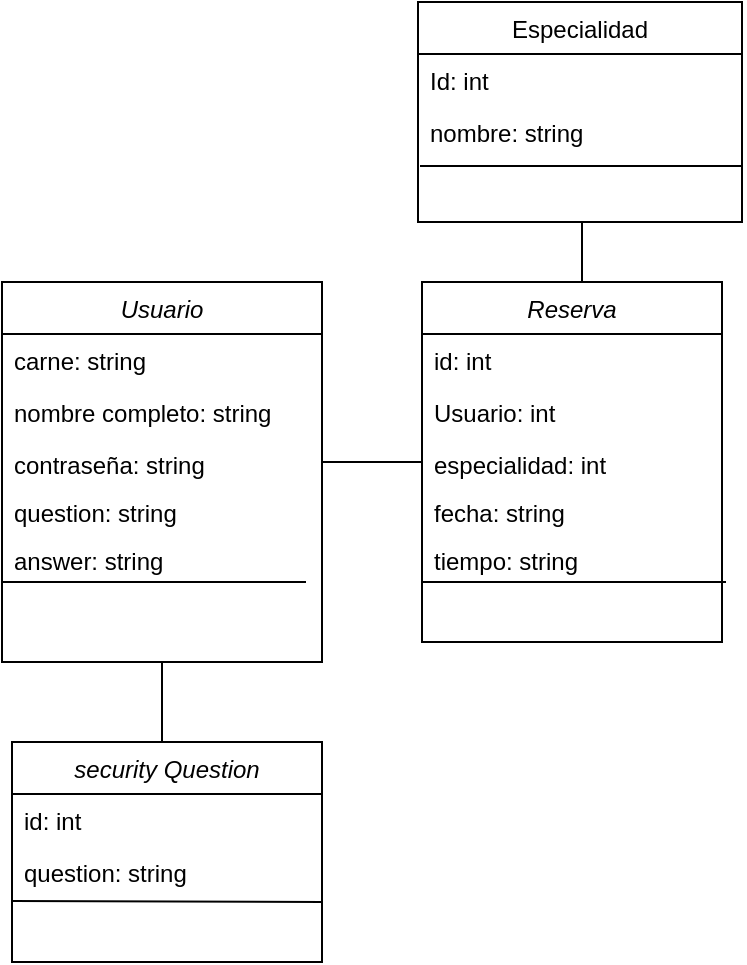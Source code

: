 <mxfile version="14.6.0" type="github">
  <diagram id="C5RBs43oDa-KdzZeNtuy" name="Page-1">
    <mxGraphModel dx="723" dy="375" grid="1" gridSize="10" guides="1" tooltips="1" connect="1" arrows="1" fold="1" page="1" pageScale="1" pageWidth="827" pageHeight="1169" math="0" shadow="0">
      <root>
        <mxCell id="WIyWlLk6GJQsqaUBKTNV-0" />
        <mxCell id="WIyWlLk6GJQsqaUBKTNV-1" parent="WIyWlLk6GJQsqaUBKTNV-0" />
        <mxCell id="zkfFHV4jXpPFQw0GAbJ--0" value="Reserva" style="swimlane;fontStyle=2;align=center;verticalAlign=top;childLayout=stackLayout;horizontal=1;startSize=26;horizontalStack=0;resizeParent=1;resizeLast=0;collapsible=1;marginBottom=0;rounded=0;shadow=0;strokeWidth=1;" parent="WIyWlLk6GJQsqaUBKTNV-1" vertex="1">
          <mxGeometry x="510" y="260" width="150" height="180" as="geometry">
            <mxRectangle x="230" y="140" width="160" height="26" as="alternateBounds" />
          </mxGeometry>
        </mxCell>
        <mxCell id="zkfFHV4jXpPFQw0GAbJ--1" value="id: int" style="text;align=left;verticalAlign=top;spacingLeft=4;spacingRight=4;overflow=hidden;rotatable=0;points=[[0,0.5],[1,0.5]];portConstraint=eastwest;" parent="zkfFHV4jXpPFQw0GAbJ--0" vertex="1">
          <mxGeometry y="26" width="150" height="26" as="geometry" />
        </mxCell>
        <mxCell id="zkfFHV4jXpPFQw0GAbJ--2" value="Usuario: int" style="text;align=left;verticalAlign=top;spacingLeft=4;spacingRight=4;overflow=hidden;rotatable=0;points=[[0,0.5],[1,0.5]];portConstraint=eastwest;rounded=0;shadow=0;html=0;" parent="zkfFHV4jXpPFQw0GAbJ--0" vertex="1">
          <mxGeometry y="52" width="150" height="26" as="geometry" />
        </mxCell>
        <mxCell id="zkfFHV4jXpPFQw0GAbJ--5" value="especialidad: int" style="text;align=left;verticalAlign=top;spacingLeft=4;spacingRight=4;overflow=hidden;rotatable=0;points=[[0,0.5],[1,0.5]];portConstraint=eastwest;" parent="zkfFHV4jXpPFQw0GAbJ--0" vertex="1">
          <mxGeometry y="78" width="150" height="24" as="geometry" />
        </mxCell>
        <mxCell id="stDmXNaCfU_MDiOvj2qi-8" value="fecha: string" style="text;align=left;verticalAlign=top;spacingLeft=4;spacingRight=4;overflow=hidden;rotatable=0;points=[[0,0.5],[1,0.5]];portConstraint=eastwest;" vertex="1" parent="zkfFHV4jXpPFQw0GAbJ--0">
          <mxGeometry y="102" width="150" height="24" as="geometry" />
        </mxCell>
        <mxCell id="stDmXNaCfU_MDiOvj2qi-14" value="tiempo: string" style="text;align=left;verticalAlign=top;spacingLeft=4;spacingRight=4;overflow=hidden;rotatable=0;points=[[0,0.5],[1,0.5]];portConstraint=eastwest;" vertex="1" parent="zkfFHV4jXpPFQw0GAbJ--0">
          <mxGeometry y="126" width="150" height="24" as="geometry" />
        </mxCell>
        <mxCell id="stDmXNaCfU_MDiOvj2qi-17" value="" style="endArrow=none;html=1;" edge="1" parent="zkfFHV4jXpPFQw0GAbJ--0">
          <mxGeometry width="50" height="50" relative="1" as="geometry">
            <mxPoint y="150" as="sourcePoint" />
            <mxPoint x="152" y="150" as="targetPoint" />
          </mxGeometry>
        </mxCell>
        <mxCell id="zkfFHV4jXpPFQw0GAbJ--17" value="Especialidad" style="swimlane;fontStyle=0;align=center;verticalAlign=top;childLayout=stackLayout;horizontal=1;startSize=26;horizontalStack=0;resizeParent=1;resizeLast=0;collapsible=1;marginBottom=0;rounded=0;shadow=0;strokeWidth=1;" parent="WIyWlLk6GJQsqaUBKTNV-1" vertex="1">
          <mxGeometry x="508" y="120" width="162" height="110" as="geometry">
            <mxRectangle x="550" y="140" width="160" height="26" as="alternateBounds" />
          </mxGeometry>
        </mxCell>
        <mxCell id="zkfFHV4jXpPFQw0GAbJ--18" value="Id: int" style="text;align=left;verticalAlign=top;spacingLeft=4;spacingRight=4;overflow=hidden;rotatable=0;points=[[0,0.5],[1,0.5]];portConstraint=eastwest;" parent="zkfFHV4jXpPFQw0GAbJ--17" vertex="1">
          <mxGeometry y="26" width="162" height="26" as="geometry" />
        </mxCell>
        <mxCell id="zkfFHV4jXpPFQw0GAbJ--19" value="nombre: string" style="text;align=left;verticalAlign=top;spacingLeft=4;spacingRight=4;overflow=hidden;rotatable=0;points=[[0,0.5],[1,0.5]];portConstraint=eastwest;rounded=0;shadow=0;html=0;" parent="zkfFHV4jXpPFQw0GAbJ--17" vertex="1">
          <mxGeometry y="52" width="162" height="26" as="geometry" />
        </mxCell>
        <mxCell id="stDmXNaCfU_MDiOvj2qi-3" value="" style="endArrow=none;html=1;" edge="1" parent="zkfFHV4jXpPFQw0GAbJ--17">
          <mxGeometry width="50" height="50" relative="1" as="geometry">
            <mxPoint x="1" y="82" as="sourcePoint" />
            <mxPoint x="162" y="82" as="targetPoint" />
            <Array as="points" />
          </mxGeometry>
        </mxCell>
        <mxCell id="stDmXNaCfU_MDiOvj2qi-5" value="" style="endArrow=none;html=1;" edge="1" parent="WIyWlLk6GJQsqaUBKTNV-1">
          <mxGeometry width="50" height="50" relative="1" as="geometry">
            <mxPoint x="590" y="260" as="sourcePoint" />
            <mxPoint x="590" y="230" as="targetPoint" />
            <Array as="points" />
          </mxGeometry>
        </mxCell>
        <mxCell id="stDmXNaCfU_MDiOvj2qi-18" value="" style="endArrow=none;html=1;entryX=0;entryY=0.5;entryDx=0;entryDy=0;" edge="1" parent="WIyWlLk6GJQsqaUBKTNV-1" target="zkfFHV4jXpPFQw0GAbJ--5">
          <mxGeometry width="50" height="50" relative="1" as="geometry">
            <mxPoint x="460" y="350" as="sourcePoint" />
            <mxPoint x="510" y="290" as="targetPoint" />
          </mxGeometry>
        </mxCell>
        <mxCell id="stDmXNaCfU_MDiOvj2qi-19" value="Usuario" style="swimlane;fontStyle=2;align=center;verticalAlign=top;childLayout=stackLayout;horizontal=1;startSize=26;horizontalStack=0;resizeParent=1;resizeLast=0;collapsible=1;marginBottom=0;rounded=0;shadow=0;strokeWidth=1;" vertex="1" parent="WIyWlLk6GJQsqaUBKTNV-1">
          <mxGeometry x="300" y="260" width="160" height="190" as="geometry">
            <mxRectangle x="230" y="140" width="160" height="26" as="alternateBounds" />
          </mxGeometry>
        </mxCell>
        <mxCell id="stDmXNaCfU_MDiOvj2qi-20" value="carne: string " style="text;align=left;verticalAlign=top;spacingLeft=4;spacingRight=4;overflow=hidden;rotatable=0;points=[[0,0.5],[1,0.5]];portConstraint=eastwest;" vertex="1" parent="stDmXNaCfU_MDiOvj2qi-19">
          <mxGeometry y="26" width="160" height="26" as="geometry" />
        </mxCell>
        <mxCell id="stDmXNaCfU_MDiOvj2qi-21" value="nombre completo: string" style="text;align=left;verticalAlign=top;spacingLeft=4;spacingRight=4;overflow=hidden;rotatable=0;points=[[0,0.5],[1,0.5]];portConstraint=eastwest;rounded=0;shadow=0;html=0;" vertex="1" parent="stDmXNaCfU_MDiOvj2qi-19">
          <mxGeometry y="52" width="160" height="26" as="geometry" />
        </mxCell>
        <mxCell id="stDmXNaCfU_MDiOvj2qi-22" value="contraseña: string " style="text;align=left;verticalAlign=top;spacingLeft=4;spacingRight=4;overflow=hidden;rotatable=0;points=[[0,0.5],[1,0.5]];portConstraint=eastwest;" vertex="1" parent="stDmXNaCfU_MDiOvj2qi-19">
          <mxGeometry y="78" width="160" height="24" as="geometry" />
        </mxCell>
        <mxCell id="stDmXNaCfU_MDiOvj2qi-23" value="question: string" style="text;align=left;verticalAlign=top;spacingLeft=4;spacingRight=4;overflow=hidden;rotatable=0;points=[[0,0.5],[1,0.5]];portConstraint=eastwest;" vertex="1" parent="stDmXNaCfU_MDiOvj2qi-19">
          <mxGeometry y="102" width="160" height="24" as="geometry" />
        </mxCell>
        <mxCell id="stDmXNaCfU_MDiOvj2qi-24" value="answer: string" style="text;align=left;verticalAlign=top;spacingLeft=4;spacingRight=4;overflow=hidden;rotatable=0;points=[[0,0.5],[1,0.5]];portConstraint=eastwest;" vertex="1" parent="stDmXNaCfU_MDiOvj2qi-19">
          <mxGeometry y="126" width="160" height="24" as="geometry" />
        </mxCell>
        <mxCell id="stDmXNaCfU_MDiOvj2qi-25" value="" style="endArrow=none;html=1;" edge="1" parent="stDmXNaCfU_MDiOvj2qi-19">
          <mxGeometry width="50" height="50" relative="1" as="geometry">
            <mxPoint y="150" as="sourcePoint" />
            <mxPoint x="152" y="150" as="targetPoint" />
          </mxGeometry>
        </mxCell>
        <mxCell id="stDmXNaCfU_MDiOvj2qi-26" value="security Question" style="swimlane;fontStyle=2;align=center;verticalAlign=top;childLayout=stackLayout;horizontal=1;startSize=26;horizontalStack=0;resizeParent=1;resizeLast=0;collapsible=1;marginBottom=0;rounded=0;shadow=0;strokeWidth=1;" vertex="1" parent="WIyWlLk6GJQsqaUBKTNV-1">
          <mxGeometry x="305" y="490" width="155" height="110" as="geometry">
            <mxRectangle x="230" y="140" width="160" height="26" as="alternateBounds" />
          </mxGeometry>
        </mxCell>
        <mxCell id="stDmXNaCfU_MDiOvj2qi-27" value="id: int" style="text;align=left;verticalAlign=top;spacingLeft=4;spacingRight=4;overflow=hidden;rotatable=0;points=[[0,0.5],[1,0.5]];portConstraint=eastwest;" vertex="1" parent="stDmXNaCfU_MDiOvj2qi-26">
          <mxGeometry y="26" width="155" height="26" as="geometry" />
        </mxCell>
        <mxCell id="stDmXNaCfU_MDiOvj2qi-28" value="question: string" style="text;align=left;verticalAlign=top;spacingLeft=4;spacingRight=4;overflow=hidden;rotatable=0;points=[[0,0.5],[1,0.5]];portConstraint=eastwest;rounded=0;shadow=0;html=0;" vertex="1" parent="stDmXNaCfU_MDiOvj2qi-26">
          <mxGeometry y="52" width="155" height="26" as="geometry" />
        </mxCell>
        <mxCell id="stDmXNaCfU_MDiOvj2qi-32" value="" style="endArrow=none;html=1;" edge="1" parent="stDmXNaCfU_MDiOvj2qi-26">
          <mxGeometry width="50" height="50" relative="1" as="geometry">
            <mxPoint y="79.5" as="sourcePoint" />
            <mxPoint x="155" y="80" as="targetPoint" />
          </mxGeometry>
        </mxCell>
        <mxCell id="stDmXNaCfU_MDiOvj2qi-33" value="" style="endArrow=none;html=1;entryX=0.5;entryY=1;entryDx=0;entryDy=0;" edge="1" parent="WIyWlLk6GJQsqaUBKTNV-1" target="stDmXNaCfU_MDiOvj2qi-19">
          <mxGeometry width="50" height="50" relative="1" as="geometry">
            <mxPoint x="380" y="490" as="sourcePoint" />
            <mxPoint x="510" y="520" as="targetPoint" />
          </mxGeometry>
        </mxCell>
      </root>
    </mxGraphModel>
  </diagram>
</mxfile>
